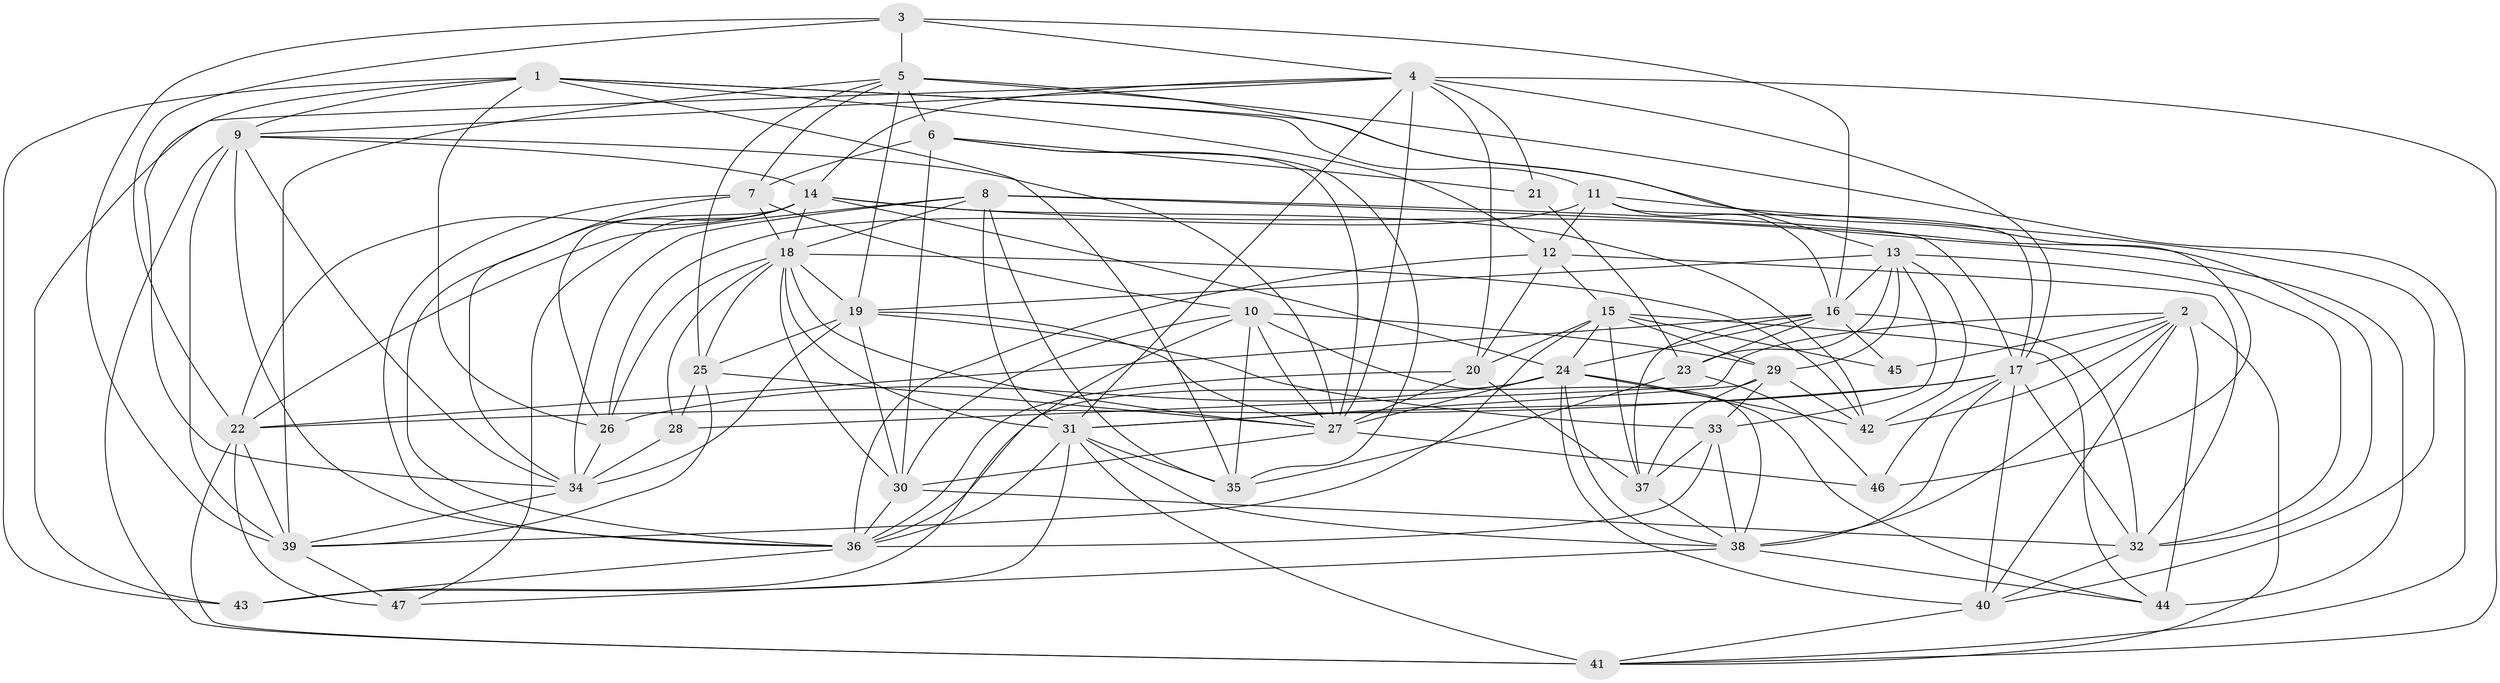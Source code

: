 // original degree distribution, {4: 1.0}
// Generated by graph-tools (version 1.1) at 2025/54/03/04/25 22:54:06]
// undirected, 47 vertices, 166 edges
graph export_dot {
  node [color=gray90,style=filled];
  1;
  2;
  3;
  4;
  5;
  6;
  7;
  8;
  9;
  10;
  11;
  12;
  13;
  14;
  15;
  16;
  17;
  18;
  19;
  20;
  21;
  22;
  23;
  24;
  25;
  26;
  27;
  28;
  29;
  30;
  31;
  32;
  33;
  34;
  35;
  36;
  37;
  38;
  39;
  40;
  41;
  42;
  43;
  44;
  45;
  46;
  47;
  1 -- 9 [weight=1.0];
  1 -- 11 [weight=3.0];
  1 -- 12 [weight=1.0];
  1 -- 26 [weight=1.0];
  1 -- 34 [weight=1.0];
  1 -- 35 [weight=1.0];
  1 -- 43 [weight=3.0];
  1 -- 46 [weight=1.0];
  2 -- 17 [weight=2.0];
  2 -- 28 [weight=1.0];
  2 -- 38 [weight=1.0];
  2 -- 40 [weight=1.0];
  2 -- 41 [weight=1.0];
  2 -- 42 [weight=1.0];
  2 -- 44 [weight=2.0];
  2 -- 45 [weight=1.0];
  3 -- 4 [weight=1.0];
  3 -- 5 [weight=4.0];
  3 -- 16 [weight=1.0];
  3 -- 22 [weight=1.0];
  3 -- 39 [weight=1.0];
  4 -- 9 [weight=1.0];
  4 -- 14 [weight=1.0];
  4 -- 17 [weight=1.0];
  4 -- 20 [weight=1.0];
  4 -- 21 [weight=2.0];
  4 -- 27 [weight=1.0];
  4 -- 31 [weight=2.0];
  4 -- 41 [weight=1.0];
  4 -- 43 [weight=1.0];
  5 -- 6 [weight=2.0];
  5 -- 7 [weight=1.0];
  5 -- 13 [weight=1.0];
  5 -- 19 [weight=1.0];
  5 -- 25 [weight=1.0];
  5 -- 39 [weight=1.0];
  5 -- 41 [weight=1.0];
  6 -- 7 [weight=1.0];
  6 -- 21 [weight=1.0];
  6 -- 27 [weight=1.0];
  6 -- 30 [weight=2.0];
  6 -- 35 [weight=1.0];
  7 -- 10 [weight=1.0];
  7 -- 18 [weight=1.0];
  7 -- 34 [weight=1.0];
  7 -- 36 [weight=1.0];
  8 -- 17 [weight=1.0];
  8 -- 18 [weight=1.0];
  8 -- 22 [weight=2.0];
  8 -- 31 [weight=1.0];
  8 -- 32 [weight=1.0];
  8 -- 34 [weight=1.0];
  8 -- 35 [weight=1.0];
  9 -- 14 [weight=2.0];
  9 -- 27 [weight=2.0];
  9 -- 34 [weight=1.0];
  9 -- 36 [weight=1.0];
  9 -- 39 [weight=2.0];
  9 -- 41 [weight=2.0];
  10 -- 27 [weight=1.0];
  10 -- 29 [weight=1.0];
  10 -- 30 [weight=1.0];
  10 -- 35 [weight=1.0];
  10 -- 38 [weight=2.0];
  10 -- 43 [weight=1.0];
  11 -- 12 [weight=1.0];
  11 -- 16 [weight=1.0];
  11 -- 17 [weight=1.0];
  11 -- 26 [weight=1.0];
  11 -- 40 [weight=1.0];
  12 -- 15 [weight=1.0];
  12 -- 20 [weight=1.0];
  12 -- 32 [weight=1.0];
  12 -- 36 [weight=1.0];
  13 -- 16 [weight=1.0];
  13 -- 19 [weight=1.0];
  13 -- 23 [weight=3.0];
  13 -- 29 [weight=1.0];
  13 -- 32 [weight=1.0];
  13 -- 33 [weight=1.0];
  13 -- 42 [weight=1.0];
  14 -- 18 [weight=1.0];
  14 -- 22 [weight=1.0];
  14 -- 24 [weight=1.0];
  14 -- 26 [weight=1.0];
  14 -- 36 [weight=1.0];
  14 -- 42 [weight=2.0];
  14 -- 44 [weight=1.0];
  14 -- 47 [weight=1.0];
  15 -- 20 [weight=1.0];
  15 -- 24 [weight=1.0];
  15 -- 29 [weight=1.0];
  15 -- 37 [weight=2.0];
  15 -- 39 [weight=1.0];
  15 -- 44 [weight=1.0];
  15 -- 45 [weight=2.0];
  16 -- 22 [weight=1.0];
  16 -- 23 [weight=2.0];
  16 -- 24 [weight=1.0];
  16 -- 32 [weight=1.0];
  16 -- 37 [weight=1.0];
  16 -- 45 [weight=1.0];
  17 -- 22 [weight=1.0];
  17 -- 31 [weight=1.0];
  17 -- 32 [weight=2.0];
  17 -- 38 [weight=1.0];
  17 -- 40 [weight=1.0];
  17 -- 46 [weight=1.0];
  18 -- 19 [weight=1.0];
  18 -- 25 [weight=1.0];
  18 -- 26 [weight=1.0];
  18 -- 27 [weight=1.0];
  18 -- 28 [weight=1.0];
  18 -- 30 [weight=1.0];
  18 -- 31 [weight=1.0];
  18 -- 42 [weight=2.0];
  19 -- 25 [weight=1.0];
  19 -- 27 [weight=1.0];
  19 -- 30 [weight=1.0];
  19 -- 33 [weight=1.0];
  19 -- 34 [weight=1.0];
  20 -- 27 [weight=1.0];
  20 -- 36 [weight=1.0];
  20 -- 37 [weight=1.0];
  21 -- 23 [weight=1.0];
  22 -- 39 [weight=2.0];
  22 -- 41 [weight=1.0];
  22 -- 47 [weight=1.0];
  23 -- 35 [weight=1.0];
  23 -- 46 [weight=1.0];
  24 -- 26 [weight=1.0];
  24 -- 27 [weight=1.0];
  24 -- 36 [weight=1.0];
  24 -- 38 [weight=1.0];
  24 -- 40 [weight=1.0];
  24 -- 42 [weight=1.0];
  24 -- 44 [weight=1.0];
  25 -- 27 [weight=1.0];
  25 -- 28 [weight=1.0];
  25 -- 39 [weight=1.0];
  26 -- 34 [weight=1.0];
  27 -- 30 [weight=1.0];
  27 -- 46 [weight=1.0];
  28 -- 34 [weight=1.0];
  29 -- 31 [weight=1.0];
  29 -- 33 [weight=1.0];
  29 -- 37 [weight=2.0];
  29 -- 42 [weight=1.0];
  30 -- 32 [weight=3.0];
  30 -- 36 [weight=1.0];
  31 -- 35 [weight=1.0];
  31 -- 36 [weight=1.0];
  31 -- 38 [weight=1.0];
  31 -- 41 [weight=1.0];
  31 -- 43 [weight=2.0];
  32 -- 40 [weight=1.0];
  33 -- 36 [weight=1.0];
  33 -- 37 [weight=1.0];
  33 -- 38 [weight=1.0];
  34 -- 39 [weight=1.0];
  36 -- 43 [weight=1.0];
  37 -- 38 [weight=1.0];
  38 -- 44 [weight=1.0];
  38 -- 47 [weight=1.0];
  39 -- 47 [weight=1.0];
  40 -- 41 [weight=1.0];
}
